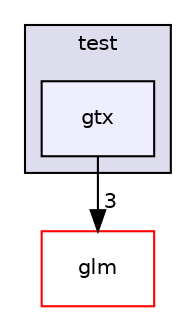 digraph "thirdparty/glm/test/gtx" {
  compound=true
  node [ fontsize="10", fontname="Helvetica"];
  edge [ labelfontsize="10", labelfontname="Helvetica"];
  subgraph clusterdir_95d732005dad04c132fe28981bef42d2 {
    graph [ bgcolor="#ddddee", pencolor="black", label="test" fontname="Helvetica", fontsize="10", URL="dir_95d732005dad04c132fe28981bef42d2.html"]
  dir_0040b2b933428529ff1342e72c298068 [shape=box, label="gtx", style="filled", fillcolor="#eeeeff", pencolor="black", URL="dir_0040b2b933428529ff1342e72c298068.html"];
  }
  dir_90efb4fba4c7f3869f525dc3daff1b14 [shape=box label="glm" fillcolor="white" style="filled" color="red" URL="dir_90efb4fba4c7f3869f525dc3daff1b14.html"];
  dir_0040b2b933428529ff1342e72c298068->dir_90efb4fba4c7f3869f525dc3daff1b14 [headlabel="3", labeldistance=1.5 headhref="dir_000035_000009.html"];
}
